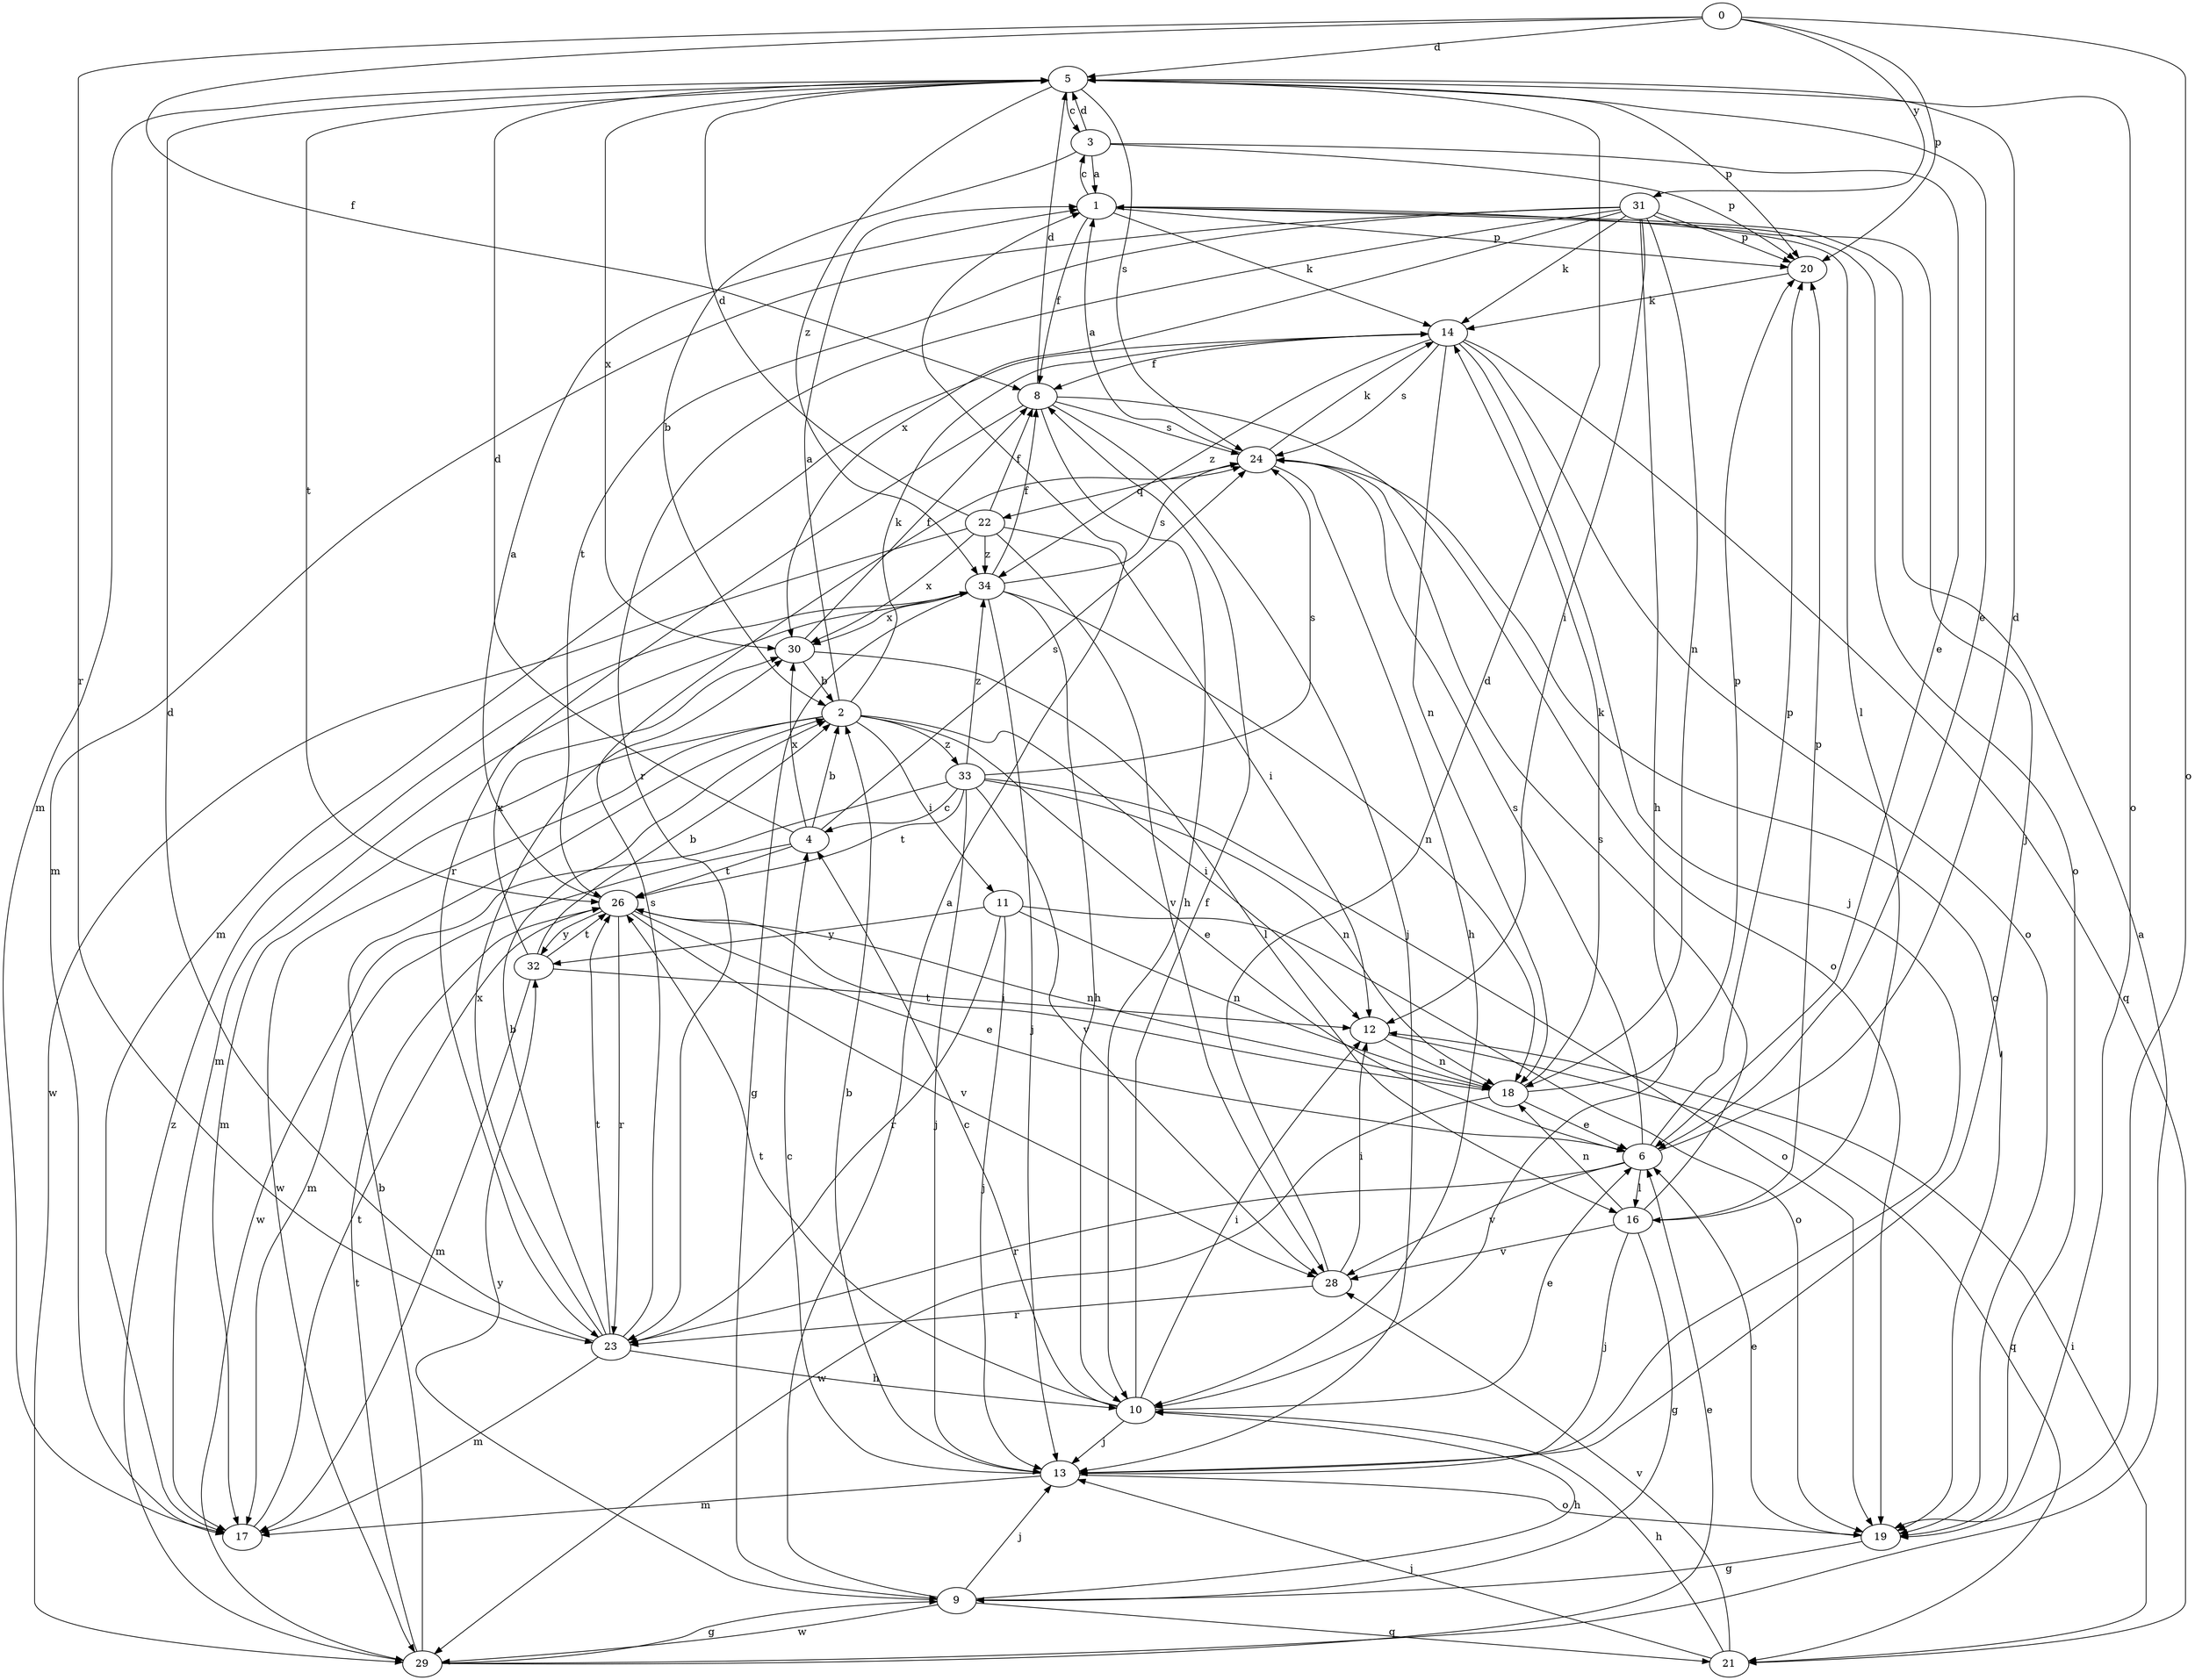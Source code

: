 strict digraph  {
0;
1;
2;
3;
4;
5;
6;
8;
9;
10;
11;
12;
13;
14;
16;
17;
18;
19;
20;
21;
22;
23;
24;
26;
28;
29;
30;
31;
32;
33;
34;
0 -> 5  [label=d];
0 -> 8  [label=f];
0 -> 19  [label=o];
0 -> 20  [label=p];
0 -> 23  [label=r];
0 -> 31  [label=y];
1 -> 3  [label=c];
1 -> 8  [label=f];
1 -> 14  [label=k];
1 -> 16  [label=l];
1 -> 19  [label=o];
1 -> 20  [label=p];
2 -> 1  [label=a];
2 -> 6  [label=e];
2 -> 11  [label=i];
2 -> 12  [label=i];
2 -> 14  [label=k];
2 -> 17  [label=m];
2 -> 29  [label=w];
2 -> 33  [label=z];
3 -> 1  [label=a];
3 -> 2  [label=b];
3 -> 5  [label=d];
3 -> 6  [label=e];
3 -> 20  [label=p];
4 -> 2  [label=b];
4 -> 5  [label=d];
4 -> 17  [label=m];
4 -> 24  [label=s];
4 -> 26  [label=t];
4 -> 30  [label=x];
5 -> 3  [label=c];
5 -> 6  [label=e];
5 -> 17  [label=m];
5 -> 19  [label=o];
5 -> 20  [label=p];
5 -> 24  [label=s];
5 -> 26  [label=t];
5 -> 30  [label=x];
5 -> 34  [label=z];
6 -> 5  [label=d];
6 -> 16  [label=l];
6 -> 20  [label=p];
6 -> 23  [label=r];
6 -> 24  [label=s];
6 -> 28  [label=v];
8 -> 5  [label=d];
8 -> 10  [label=h];
8 -> 13  [label=j];
8 -> 19  [label=o];
8 -> 23  [label=r];
8 -> 24  [label=s];
9 -> 1  [label=a];
9 -> 10  [label=h];
9 -> 13  [label=j];
9 -> 21  [label=q];
9 -> 29  [label=w];
9 -> 32  [label=y];
10 -> 4  [label=c];
10 -> 6  [label=e];
10 -> 8  [label=f];
10 -> 12  [label=i];
10 -> 13  [label=j];
10 -> 26  [label=t];
11 -> 13  [label=j];
11 -> 18  [label=n];
11 -> 19  [label=o];
11 -> 23  [label=r];
11 -> 32  [label=y];
12 -> 18  [label=n];
12 -> 21  [label=q];
13 -> 2  [label=b];
13 -> 4  [label=c];
13 -> 17  [label=m];
13 -> 19  [label=o];
14 -> 8  [label=f];
14 -> 13  [label=j];
14 -> 17  [label=m];
14 -> 18  [label=n];
14 -> 19  [label=o];
14 -> 21  [label=q];
14 -> 24  [label=s];
14 -> 34  [label=z];
16 -> 9  [label=g];
16 -> 13  [label=j];
16 -> 18  [label=n];
16 -> 20  [label=p];
16 -> 24  [label=s];
16 -> 28  [label=v];
17 -> 26  [label=t];
18 -> 6  [label=e];
18 -> 14  [label=k];
18 -> 20  [label=p];
18 -> 26  [label=t];
18 -> 29  [label=w];
19 -> 6  [label=e];
19 -> 9  [label=g];
20 -> 14  [label=k];
21 -> 10  [label=h];
21 -> 12  [label=i];
21 -> 13  [label=j];
21 -> 28  [label=v];
22 -> 5  [label=d];
22 -> 8  [label=f];
22 -> 12  [label=i];
22 -> 28  [label=v];
22 -> 29  [label=w];
22 -> 30  [label=x];
22 -> 34  [label=z];
23 -> 2  [label=b];
23 -> 5  [label=d];
23 -> 10  [label=h];
23 -> 17  [label=m];
23 -> 24  [label=s];
23 -> 26  [label=t];
23 -> 30  [label=x];
24 -> 1  [label=a];
24 -> 10  [label=h];
24 -> 14  [label=k];
24 -> 19  [label=o];
24 -> 22  [label=q];
26 -> 1  [label=a];
26 -> 6  [label=e];
26 -> 18  [label=n];
26 -> 23  [label=r];
26 -> 28  [label=v];
26 -> 32  [label=y];
28 -> 5  [label=d];
28 -> 12  [label=i];
28 -> 23  [label=r];
29 -> 1  [label=a];
29 -> 2  [label=b];
29 -> 6  [label=e];
29 -> 9  [label=g];
29 -> 26  [label=t];
29 -> 34  [label=z];
30 -> 2  [label=b];
30 -> 8  [label=f];
30 -> 16  [label=l];
31 -> 10  [label=h];
31 -> 12  [label=i];
31 -> 13  [label=j];
31 -> 14  [label=k];
31 -> 17  [label=m];
31 -> 18  [label=n];
31 -> 20  [label=p];
31 -> 23  [label=r];
31 -> 26  [label=t];
31 -> 30  [label=x];
32 -> 2  [label=b];
32 -> 12  [label=i];
32 -> 17  [label=m];
32 -> 26  [label=t];
32 -> 30  [label=x];
33 -> 4  [label=c];
33 -> 13  [label=j];
33 -> 18  [label=n];
33 -> 19  [label=o];
33 -> 24  [label=s];
33 -> 26  [label=t];
33 -> 28  [label=v];
33 -> 29  [label=w];
33 -> 34  [label=z];
34 -> 8  [label=f];
34 -> 9  [label=g];
34 -> 10  [label=h];
34 -> 13  [label=j];
34 -> 17  [label=m];
34 -> 18  [label=n];
34 -> 24  [label=s];
34 -> 30  [label=x];
}
